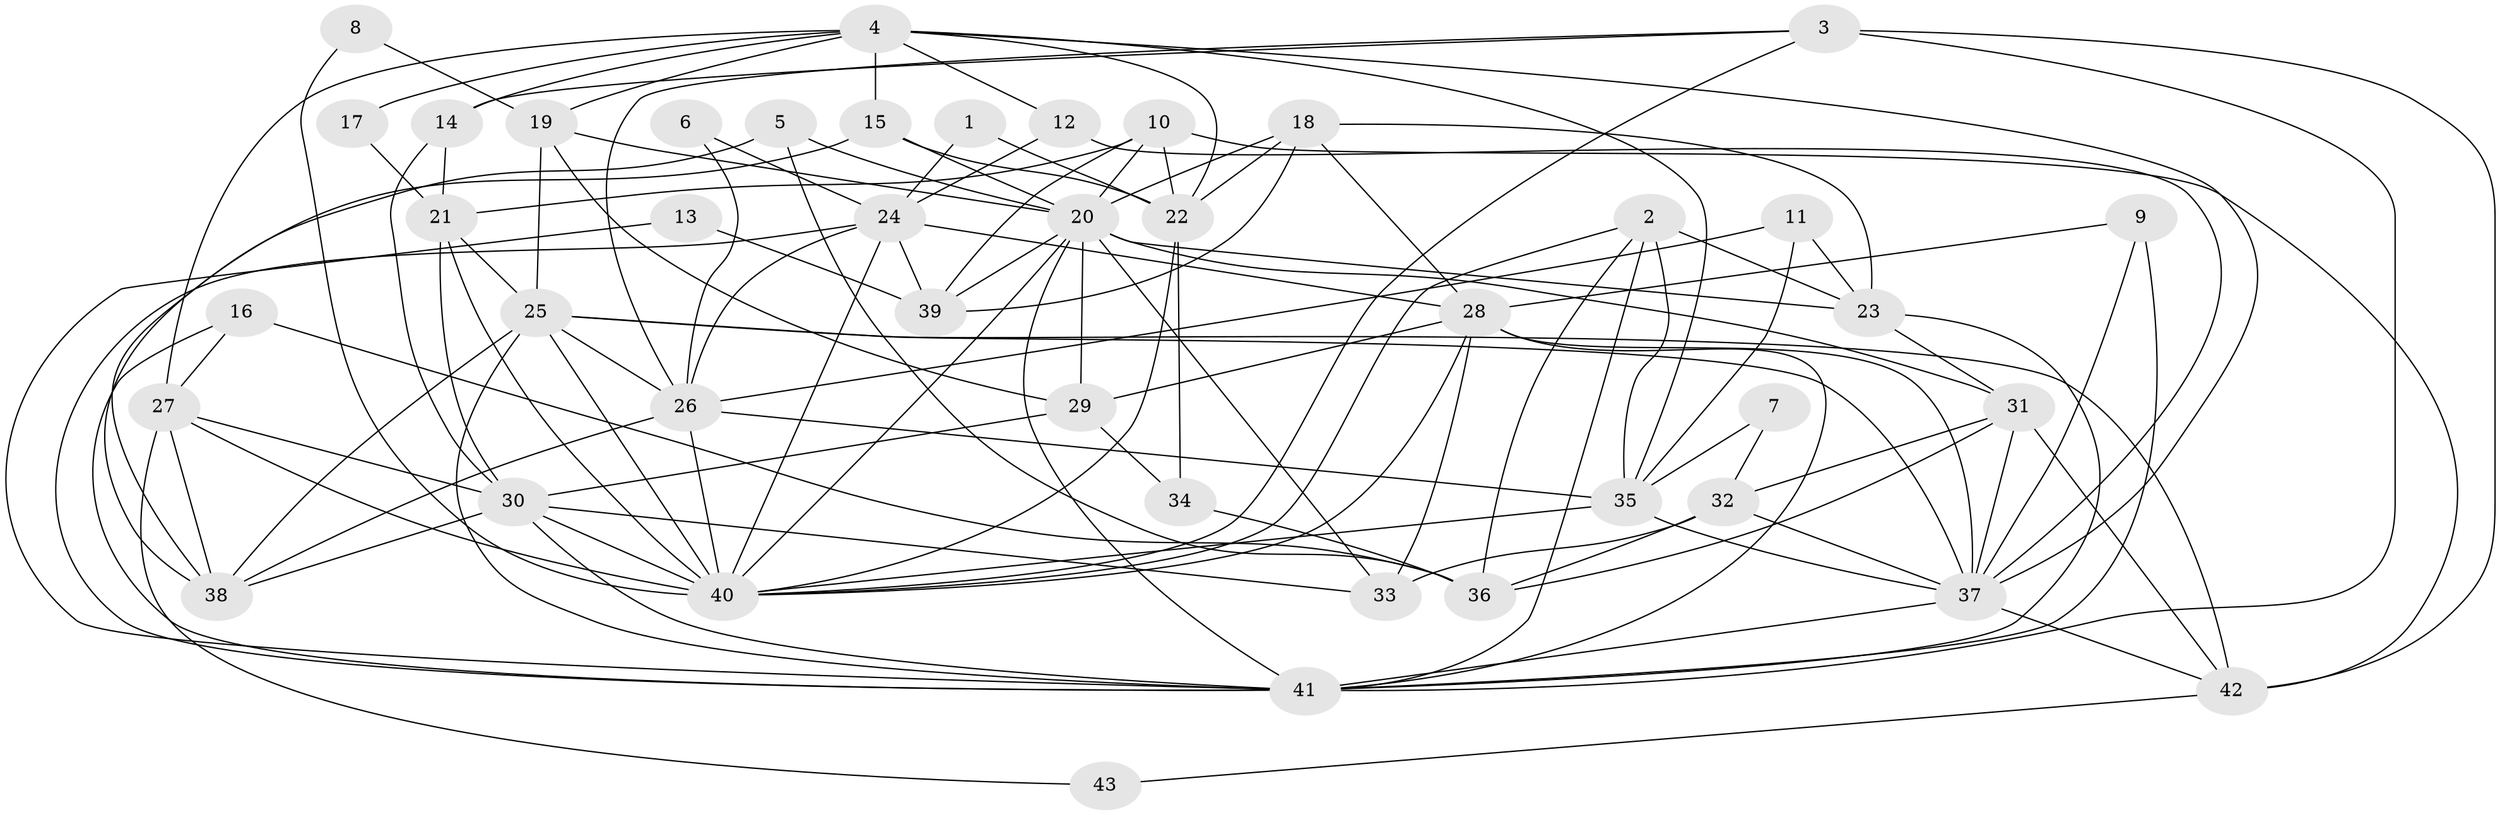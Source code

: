 // original degree distribution, {3: 0.26744186046511625, 6: 0.12790697674418605, 4: 0.2558139534883721, 2: 0.13953488372093023, 5: 0.1744186046511628, 7: 0.023255813953488372, 8: 0.011627906976744186}
// Generated by graph-tools (version 1.1) at 2025/50/03/09/25 03:50:09]
// undirected, 43 vertices, 118 edges
graph export_dot {
graph [start="1"]
  node [color=gray90,style=filled];
  1;
  2;
  3;
  4;
  5;
  6;
  7;
  8;
  9;
  10;
  11;
  12;
  13;
  14;
  15;
  16;
  17;
  18;
  19;
  20;
  21;
  22;
  23;
  24;
  25;
  26;
  27;
  28;
  29;
  30;
  31;
  32;
  33;
  34;
  35;
  36;
  37;
  38;
  39;
  40;
  41;
  42;
  43;
  1 -- 22 [weight=1.0];
  1 -- 24 [weight=1.0];
  2 -- 23 [weight=1.0];
  2 -- 35 [weight=2.0];
  2 -- 36 [weight=1.0];
  2 -- 40 [weight=1.0];
  2 -- 41 [weight=1.0];
  3 -- 14 [weight=1.0];
  3 -- 26 [weight=1.0];
  3 -- 40 [weight=1.0];
  3 -- 41 [weight=1.0];
  3 -- 42 [weight=1.0];
  4 -- 12 [weight=1.0];
  4 -- 14 [weight=1.0];
  4 -- 15 [weight=1.0];
  4 -- 17 [weight=1.0];
  4 -- 19 [weight=1.0];
  4 -- 22 [weight=1.0];
  4 -- 27 [weight=1.0];
  4 -- 35 [weight=1.0];
  4 -- 37 [weight=1.0];
  5 -- 20 [weight=1.0];
  5 -- 36 [weight=1.0];
  5 -- 38 [weight=1.0];
  6 -- 24 [weight=1.0];
  6 -- 26 [weight=1.0];
  7 -- 32 [weight=1.0];
  7 -- 35 [weight=1.0];
  8 -- 19 [weight=1.0];
  8 -- 40 [weight=1.0];
  9 -- 28 [weight=1.0];
  9 -- 37 [weight=1.0];
  9 -- 41 [weight=1.0];
  10 -- 20 [weight=1.0];
  10 -- 21 [weight=1.0];
  10 -- 22 [weight=1.0];
  10 -- 39 [weight=1.0];
  10 -- 42 [weight=1.0];
  11 -- 23 [weight=1.0];
  11 -- 26 [weight=1.0];
  11 -- 35 [weight=1.0];
  12 -- 24 [weight=1.0];
  12 -- 37 [weight=1.0];
  13 -- 39 [weight=1.0];
  13 -- 41 [weight=1.0];
  14 -- 21 [weight=1.0];
  14 -- 30 [weight=1.0];
  15 -- 20 [weight=1.0];
  15 -- 22 [weight=1.0];
  15 -- 38 [weight=1.0];
  16 -- 27 [weight=1.0];
  16 -- 36 [weight=1.0];
  16 -- 41 [weight=1.0];
  17 -- 21 [weight=1.0];
  18 -- 20 [weight=1.0];
  18 -- 22 [weight=1.0];
  18 -- 23 [weight=1.0];
  18 -- 28 [weight=1.0];
  18 -- 39 [weight=1.0];
  19 -- 20 [weight=1.0];
  19 -- 25 [weight=1.0];
  19 -- 29 [weight=1.0];
  20 -- 23 [weight=2.0];
  20 -- 29 [weight=1.0];
  20 -- 31 [weight=1.0];
  20 -- 33 [weight=1.0];
  20 -- 39 [weight=1.0];
  20 -- 40 [weight=1.0];
  20 -- 41 [weight=1.0];
  21 -- 25 [weight=1.0];
  21 -- 30 [weight=2.0];
  21 -- 40 [weight=2.0];
  22 -- 34 [weight=1.0];
  22 -- 40 [weight=1.0];
  23 -- 31 [weight=1.0];
  23 -- 41 [weight=1.0];
  24 -- 26 [weight=1.0];
  24 -- 28 [weight=1.0];
  24 -- 39 [weight=1.0];
  24 -- 40 [weight=1.0];
  24 -- 41 [weight=1.0];
  25 -- 26 [weight=1.0];
  25 -- 37 [weight=1.0];
  25 -- 38 [weight=1.0];
  25 -- 40 [weight=1.0];
  25 -- 41 [weight=1.0];
  25 -- 42 [weight=1.0];
  26 -- 35 [weight=1.0];
  26 -- 38 [weight=1.0];
  26 -- 40 [weight=1.0];
  27 -- 30 [weight=1.0];
  27 -- 38 [weight=1.0];
  27 -- 40 [weight=1.0];
  27 -- 43 [weight=1.0];
  28 -- 29 [weight=1.0];
  28 -- 33 [weight=1.0];
  28 -- 37 [weight=1.0];
  28 -- 40 [weight=1.0];
  28 -- 41 [weight=1.0];
  29 -- 30 [weight=1.0];
  29 -- 34 [weight=1.0];
  30 -- 33 [weight=1.0];
  30 -- 38 [weight=1.0];
  30 -- 40 [weight=1.0];
  30 -- 41 [weight=1.0];
  31 -- 32 [weight=1.0];
  31 -- 36 [weight=1.0];
  31 -- 37 [weight=1.0];
  31 -- 42 [weight=1.0];
  32 -- 33 [weight=1.0];
  32 -- 36 [weight=1.0];
  32 -- 37 [weight=1.0];
  34 -- 36 [weight=1.0];
  35 -- 37 [weight=1.0];
  35 -- 40 [weight=1.0];
  37 -- 41 [weight=1.0];
  37 -- 42 [weight=1.0];
  42 -- 43 [weight=1.0];
}
